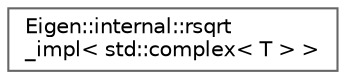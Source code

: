 digraph "Graphical Class Hierarchy"
{
 // LATEX_PDF_SIZE
  bgcolor="transparent";
  edge [fontname=Helvetica,fontsize=10,labelfontname=Helvetica,labelfontsize=10];
  node [fontname=Helvetica,fontsize=10,shape=box,height=0.2,width=0.4];
  rankdir="LR";
  Node0 [id="Node000000",label="Eigen::internal::rsqrt\l_impl\< std::complex\< T \> \>",height=0.2,width=0.4,color="grey40", fillcolor="white", style="filled",URL="$structEigen_1_1internal_1_1rsqrt__impl_3_01std_1_1complex_3_01T_01_4_01_4.html",tooltip=" "];
}
